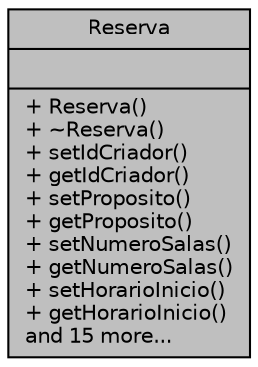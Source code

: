 digraph "Reserva"
{
  edge [fontname="Helvetica",fontsize="10",labelfontname="Helvetica",labelfontsize="10"];
  node [fontname="Helvetica",fontsize="10",shape=record];
  Node1 [label="{Reserva\n||+ Reserva()\l+ ~Reserva()\l+ setIdCriador()\l+ getIdCriador()\l+ setProposito()\l+ getProposito()\l+ setNumeroSalas()\l+ getNumeroSalas()\l+ setHorarioInicio()\l+ getHorarioInicio()\land 15 more...\l}",height=0.2,width=0.4,color="black", fillcolor="grey75", style="filled", fontcolor="black"];
}

